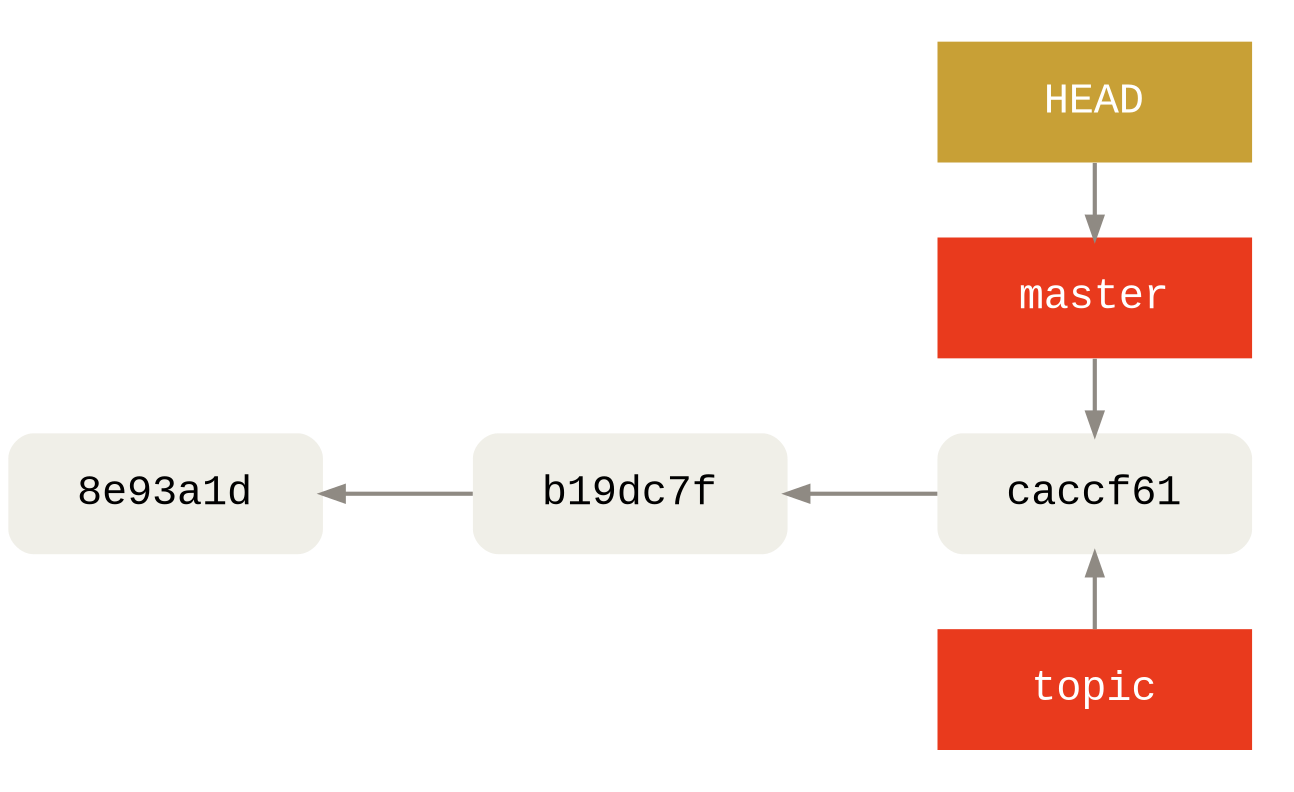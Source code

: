 digraph Git {
  bgcolor="transparent"

  rankdir=LR
  ranksep=1
  nodesep=.5

  edge [color="#8f8a83"
        penwidth=2
        dir="back"]
  node [shape=box
        fontname="Menlo, Monaco, Consolas, Lucida Console, Courier New, monospace"
        fontsize=20
        margin=".45,.25"
        width=2.1
        penwidth=0]

  node [style="rounded,filled"
        fillcolor="#f0efe8"]
  A [label="8e93a1d"]
  B [label="b19dc7f"]
  C [label="caccf61"]

  node [style="filled"
        fontcolor="#ffffff"
        fillcolor="#e93a1d"]
  HEAD [fillcolor="#c8a036"]

  A -> B -> C

  subgraph cluster_branches {
    color=invis
    {
      rank=same
      C -> master -> HEAD
      C -> topic [constraint=false]
    }
  }
}
